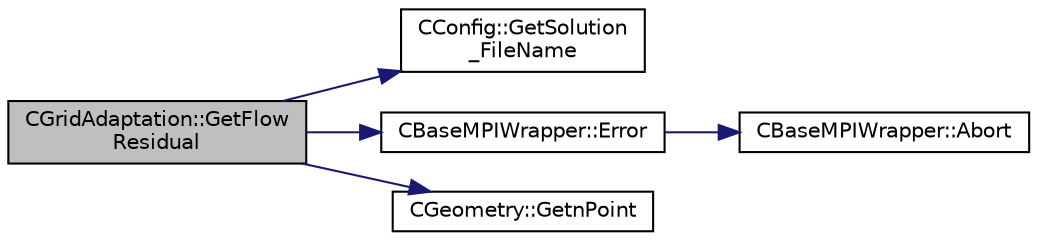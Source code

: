 digraph "CGridAdaptation::GetFlowResidual"
{
  edge [fontname="Helvetica",fontsize="10",labelfontname="Helvetica",labelfontsize="10"];
  node [fontname="Helvetica",fontsize="10",shape=record];
  rankdir="LR";
  Node50 [label="CGridAdaptation::GetFlow\lResidual",height=0.2,width=0.4,color="black", fillcolor="grey75", style="filled", fontcolor="black"];
  Node50 -> Node51 [color="midnightblue",fontsize="10",style="solid",fontname="Helvetica"];
  Node51 [label="CConfig::GetSolution\l_FileName",height=0.2,width=0.4,color="black", fillcolor="white", style="filled",URL="$class_c_config.html#a90d768708abc0f55180279efbea01485",tooltip="Get the name of the file with the solution of the flow problem. "];
  Node50 -> Node52 [color="midnightblue",fontsize="10",style="solid",fontname="Helvetica"];
  Node52 [label="CBaseMPIWrapper::Error",height=0.2,width=0.4,color="black", fillcolor="white", style="filled",URL="$class_c_base_m_p_i_wrapper.html#a04457c47629bda56704e6a8804833eeb"];
  Node52 -> Node53 [color="midnightblue",fontsize="10",style="solid",fontname="Helvetica"];
  Node53 [label="CBaseMPIWrapper::Abort",height=0.2,width=0.4,color="black", fillcolor="white", style="filled",URL="$class_c_base_m_p_i_wrapper.html#a21ef5681e2acb532d345e9bab173ef07"];
  Node50 -> Node54 [color="midnightblue",fontsize="10",style="solid",fontname="Helvetica"];
  Node54 [label="CGeometry::GetnPoint",height=0.2,width=0.4,color="black", fillcolor="white", style="filled",URL="$class_c_geometry.html#aa68b666b38f4d2c7021736ae86940f44",tooltip="Get number of points. "];
}
